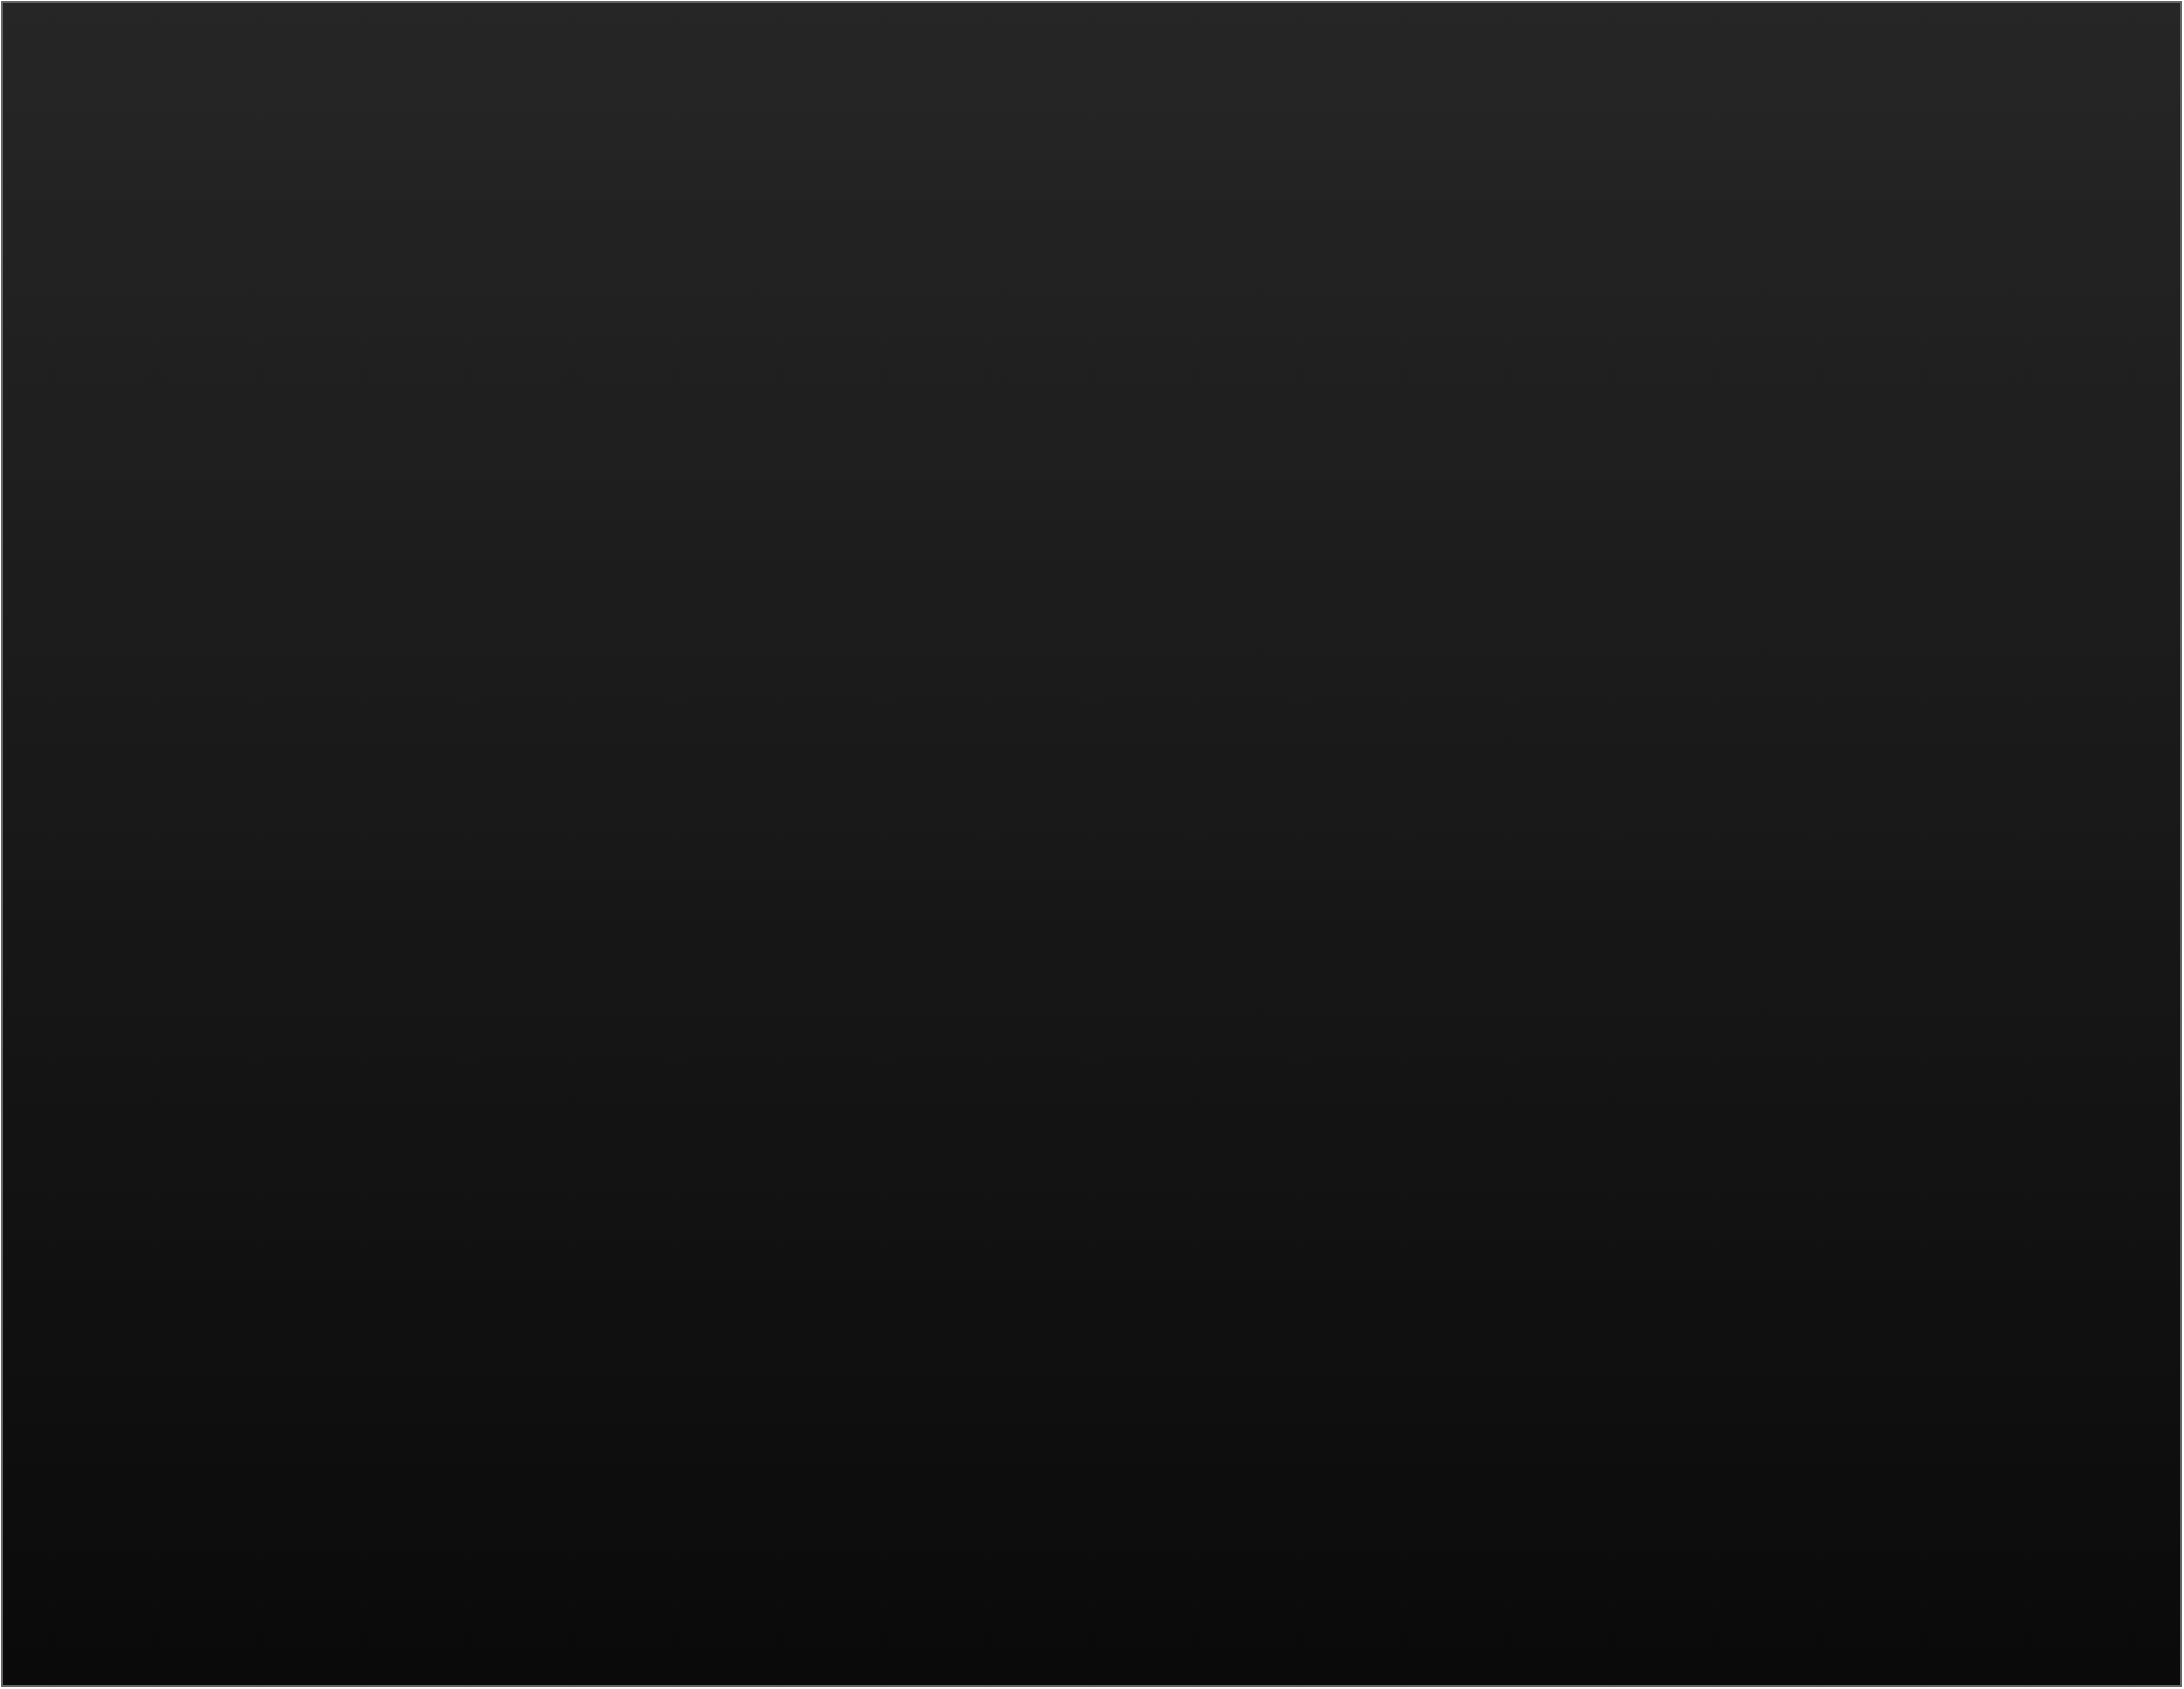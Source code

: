 <mxfile>
    <diagram id="TGkQjbrcBp94Ynd5J3Db" name="Page-1">
        <mxGraphModel dx="1201" dy="1028" grid="1" gridSize="10" guides="1" tooltips="1" connect="1" arrows="1" fold="1" page="1" pageScale="1" pageWidth="1100" pageHeight="850" math="0" shadow="0">
            <root>
                <mxCell id="0"/>
                <mxCell id="1" parent="0"/>
                <mxCell id="2" value="" style="rounded=0;whiteSpace=wrap;html=1;fillColor=#262626;gradientColor=#0A0A0A;strokeColor=#666666;" vertex="1" parent="1">
                    <mxGeometry width="1100" height="850" as="geometry"/>
                </mxCell>
            </root>
        </mxGraphModel>
    </diagram>
</mxfile>
